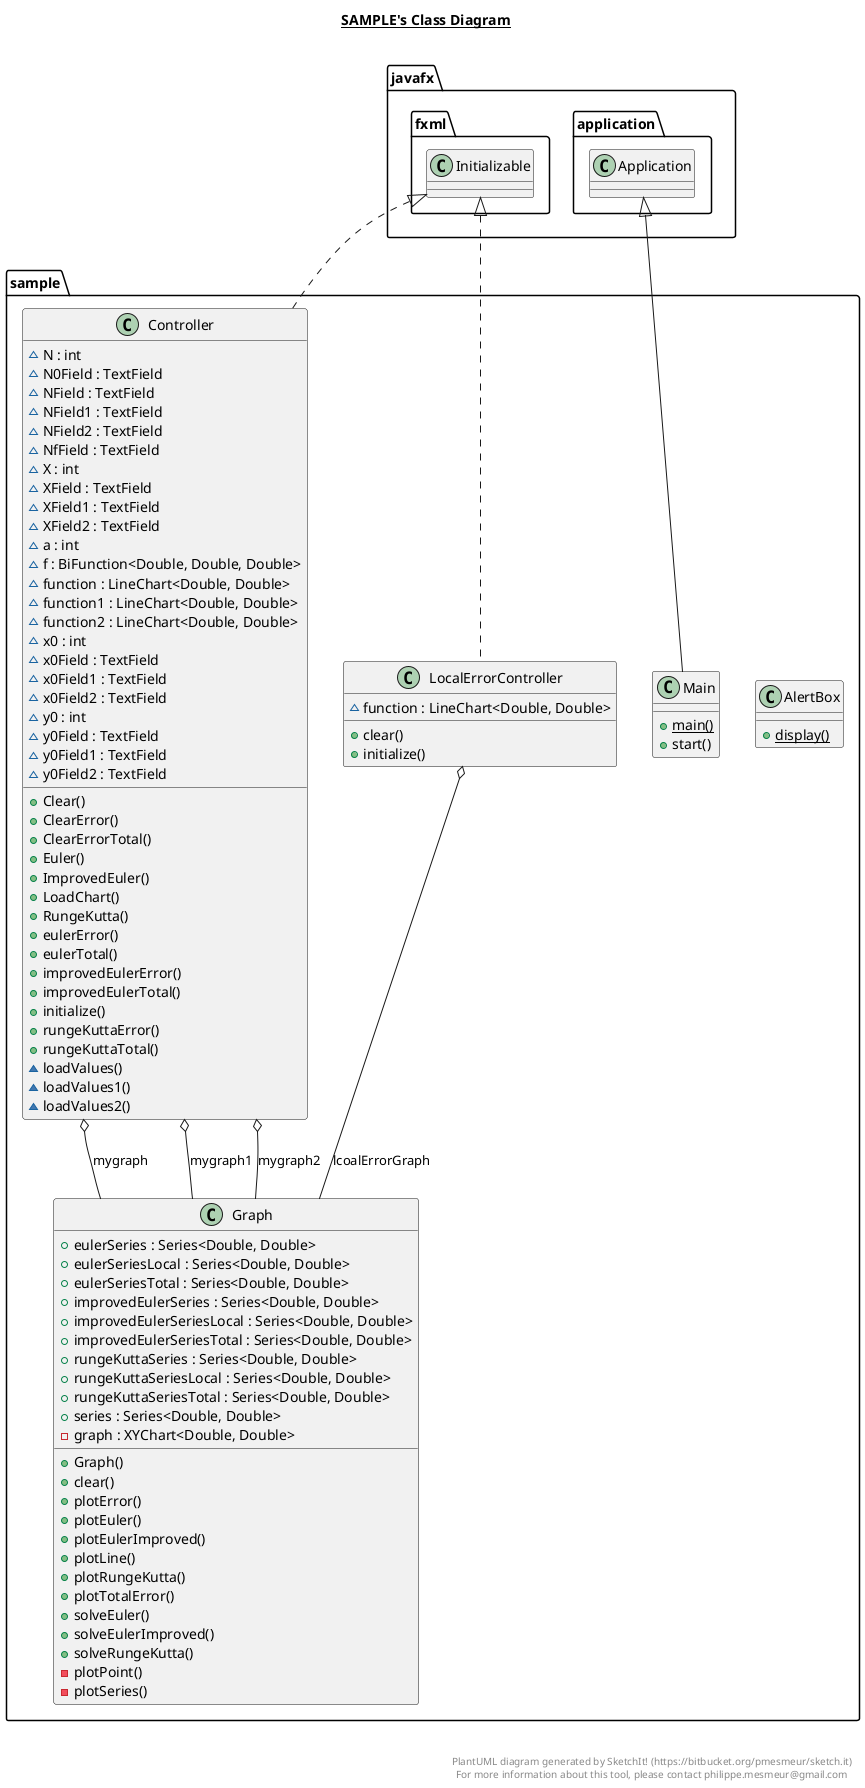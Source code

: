 @startuml

title __SAMPLE's Class Diagram__\n

  namespace sample {
    class sample.AlertBox {
        {static} + display()
    }
  }
  

  namespace sample {
    class sample.Controller {
        ~ N : int
        ~ N0Field : TextField
        ~ NField : TextField
        ~ NField1 : TextField
        ~ NField2 : TextField
        ~ NfField : TextField
        ~ X : int
        ~ XField : TextField
        ~ XField1 : TextField
        ~ XField2 : TextField
        ~ a : int
        ~ f : BiFunction<Double, Double, Double>
        ~ function : LineChart<Double, Double>
        ~ function1 : LineChart<Double, Double>
        ~ function2 : LineChart<Double, Double>
        ~ x0 : int
        ~ x0Field : TextField
        ~ x0Field1 : TextField
        ~ x0Field2 : TextField
        ~ y0 : int
        ~ y0Field : TextField
        ~ y0Field1 : TextField
        ~ y0Field2 : TextField
        + Clear()
        + ClearError()
        + ClearErrorTotal()
        + Euler()
        + ImprovedEuler()
        + LoadChart()
        + RungeKutta()
        + eulerError()
        + eulerTotal()
        + improvedEulerError()
        + improvedEulerTotal()
        + initialize()
        + rungeKuttaError()
        + rungeKuttaTotal()
        ~ loadValues()
        ~ loadValues1()
        ~ loadValues2()
    }
  }
  

  namespace sample {
    class sample.Graph {
        + eulerSeries : Series<Double, Double>
        + eulerSeriesLocal : Series<Double, Double>
        + eulerSeriesTotal : Series<Double, Double>
        + improvedEulerSeries : Series<Double, Double>
        + improvedEulerSeriesLocal : Series<Double, Double>
        + improvedEulerSeriesTotal : Series<Double, Double>
        + rungeKuttaSeries : Series<Double, Double>
        + rungeKuttaSeriesLocal : Series<Double, Double>
        + rungeKuttaSeriesTotal : Series<Double, Double>
        + series : Series<Double, Double>
        - graph : XYChart<Double, Double>
        + Graph()
        + clear()
        + plotError()
        + plotEuler()
        + plotEulerImproved()
        + plotLine()
        + plotRungeKutta()
        + plotTotalError()
        + solveEuler()
        + solveEulerImproved()
        + solveRungeKutta()
        - plotPoint()
        - plotSeries()
    }
  }
  

  namespace sample {
    class sample.LocalErrorController {
        ~ function : LineChart<Double, Double>
        + clear()
        + initialize()
    }
  }
  

  namespace sample {
    class sample.Main {
        {static} + main()
        + start()
    }
  }
  

  sample.Controller .up.|> javafx.fxml.Initializable
  sample.Controller o-- sample.Graph : mygraph
  sample.Controller o-- sample.Graph : mygraph1
  sample.Controller o-- sample.Graph : mygraph2
  sample.LocalErrorController .up.|> javafx.fxml.Initializable
  sample.LocalErrorController o-- sample.Graph : lcoalErrorGraph
  sample.Main -up-|> javafx.application.Application


right footer


PlantUML diagram generated by SketchIt! (https://bitbucket.org/pmesmeur/sketch.it)
For more information about this tool, please contact philippe.mesmeur@gmail.com
endfooter

@enduml
